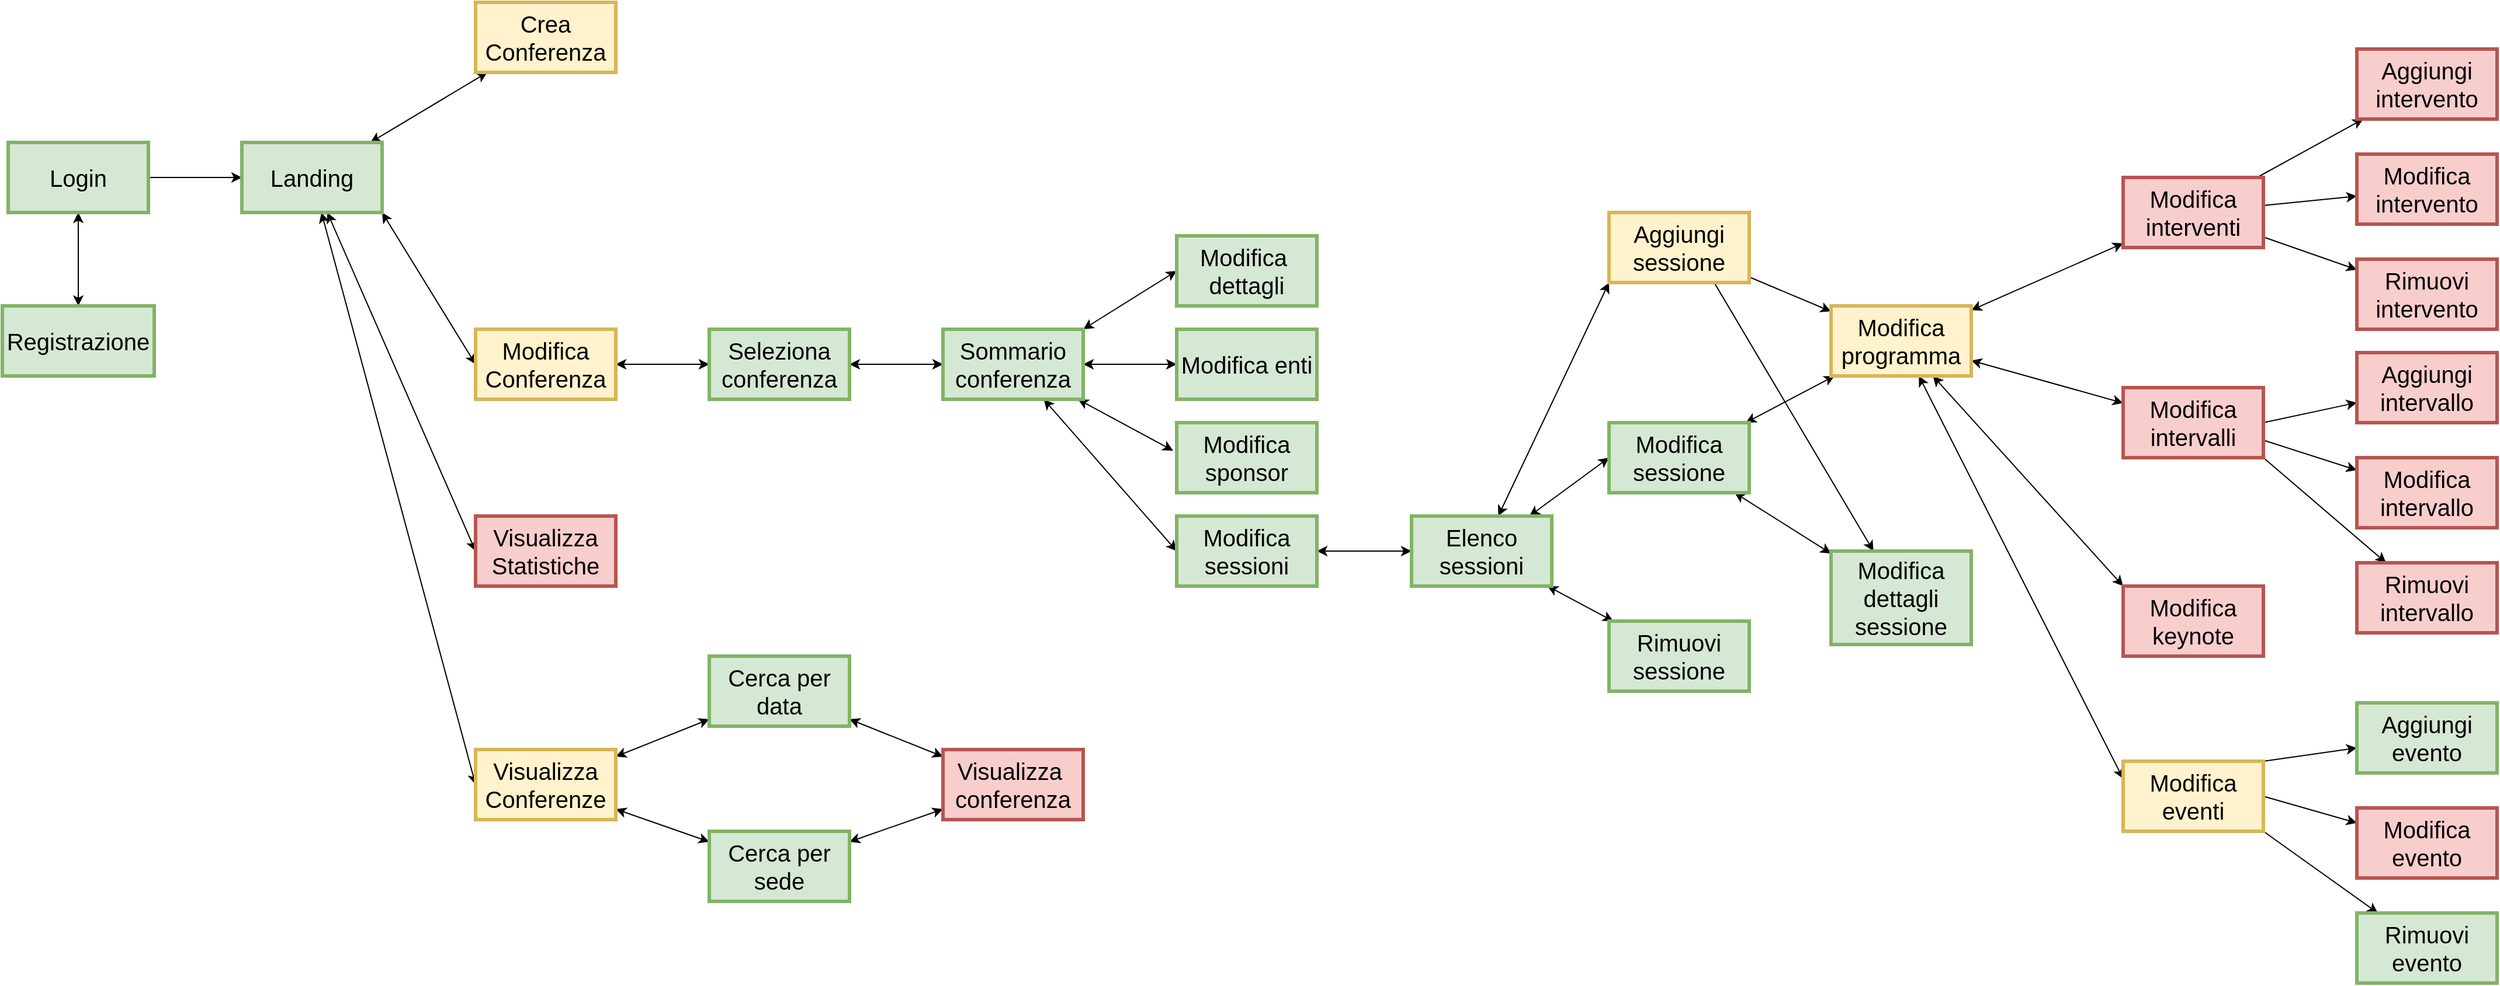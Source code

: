 <mxfile version="21.2.8" type="device">
  <diagram name="Pagina-1" id="bv_-4YT6AiuipfxJrqjj">
    <mxGraphModel dx="1420" dy="2004" grid="1" gridSize="10" guides="1" tooltips="1" connect="1" arrows="1" fold="1" page="1" pageScale="1" pageWidth="827" pageHeight="1169" math="0" shadow="0">
      <root>
        <mxCell id="0" />
        <mxCell id="1" parent="0" />
        <mxCell id="R4j7QUQ5AYwh-H3mtTip-3" value="" style="edgeStyle=orthogonalEdgeStyle;rounded=0;orthogonalLoop=1;jettySize=auto;html=1;fontFamily=Helvetica;fontSize=12;fontColor=default;startArrow=classic;startFill=1;" parent="1" source="R4j7QUQ5AYwh-H3mtTip-1" target="R4j7QUQ5AYwh-H3mtTip-2" edge="1">
          <mxGeometry relative="1" as="geometry" />
        </mxCell>
        <mxCell id="R4j7QUQ5AYwh-H3mtTip-5" value="" style="edgeStyle=orthogonalEdgeStyle;rounded=0;orthogonalLoop=1;jettySize=auto;html=1;fontFamily=Helvetica;fontSize=12;fontColor=default;" parent="1" source="R4j7QUQ5AYwh-H3mtTip-1" target="R4j7QUQ5AYwh-H3mtTip-4" edge="1">
          <mxGeometry relative="1" as="geometry" />
        </mxCell>
        <mxCell id="R4j7QUQ5AYwh-H3mtTip-1" value="&lt;font style=&quot;font-size: 20px;&quot;&gt;Login&lt;/font&gt;" style="rounded=0;whiteSpace=wrap;html=1;fillColor=#d5e8d4;strokeColor=#82b366;strokeWidth=3;" parent="1" vertex="1">
          <mxGeometry x="40" y="40" width="120" height="60" as="geometry" />
        </mxCell>
        <mxCell id="R4j7QUQ5AYwh-H3mtTip-2" value="&lt;font style=&quot;font-size: 20px;&quot;&gt;Registrazione&lt;/font&gt;" style="rounded=0;whiteSpace=wrap;html=1;fillColor=#d5e8d4;strokeColor=#82b366;strokeWidth=3;" parent="1" vertex="1">
          <mxGeometry x="35" y="180" width="130" height="60" as="geometry" />
        </mxCell>
        <mxCell id="R4j7QUQ5AYwh-H3mtTip-7" value="" style="rounded=0;orthogonalLoop=1;jettySize=auto;html=1;fontFamily=Helvetica;fontSize=12;fontColor=default;startArrow=classic;startFill=1;" parent="1" source="R4j7QUQ5AYwh-H3mtTip-4" target="R4j7QUQ5AYwh-H3mtTip-6" edge="1">
          <mxGeometry relative="1" as="geometry" />
        </mxCell>
        <mxCell id="R4j7QUQ5AYwh-H3mtTip-10" style="rounded=0;orthogonalLoop=1;jettySize=auto;html=1;exitX=1;exitY=1;exitDx=0;exitDy=0;entryX=0;entryY=0.5;entryDx=0;entryDy=0;fontFamily=Helvetica;fontSize=12;fontColor=default;startArrow=classic;startFill=1;" parent="1" source="R4j7QUQ5AYwh-H3mtTip-4" target="R4j7QUQ5AYwh-H3mtTip-9" edge="1">
          <mxGeometry relative="1" as="geometry" />
        </mxCell>
        <mxCell id="R4j7QUQ5AYwh-H3mtTip-13" value="" style="edgeStyle=none;shape=connector;rounded=0;orthogonalLoop=1;jettySize=auto;html=1;labelBackgroundColor=default;strokeColor=default;fontFamily=Helvetica;fontSize=12;fontColor=default;startArrow=classic;startFill=1;endArrow=classic;entryX=0;entryY=0.5;entryDx=0;entryDy=0;" parent="1" source="R4j7QUQ5AYwh-H3mtTip-4" target="R4j7QUQ5AYwh-H3mtTip-12" edge="1">
          <mxGeometry relative="1" as="geometry" />
        </mxCell>
        <mxCell id="R4j7QUQ5AYwh-H3mtTip-15" value="" style="edgeStyle=none;shape=connector;rounded=0;orthogonalLoop=1;jettySize=auto;html=1;labelBackgroundColor=default;strokeColor=default;fontFamily=Helvetica;fontSize=12;fontColor=default;startArrow=classic;startFill=1;endArrow=classic;entryX=0;entryY=0.5;entryDx=0;entryDy=0;" parent="1" source="R4j7QUQ5AYwh-H3mtTip-4" target="R4j7QUQ5AYwh-H3mtTip-14" edge="1">
          <mxGeometry relative="1" as="geometry" />
        </mxCell>
        <mxCell id="R4j7QUQ5AYwh-H3mtTip-4" value="&lt;font style=&quot;font-size: 20px;&quot;&gt;Landing&lt;/font&gt;" style="rounded=0;whiteSpace=wrap;html=1;fillColor=#d5e8d4;strokeColor=#82b366;strokeWidth=3;" parent="1" vertex="1">
          <mxGeometry x="240" y="40" width="120" height="60" as="geometry" />
        </mxCell>
        <mxCell id="R4j7QUQ5AYwh-H3mtTip-6" value="&lt;font style=&quot;font-size: 20px;&quot;&gt;Crea &lt;br&gt;Conferenza&lt;/font&gt;" style="rounded=0;whiteSpace=wrap;html=1;fillColor=#fff2cc;strokeColor=#d6b656;strokeWidth=3;" parent="1" vertex="1">
          <mxGeometry x="440" y="-80" width="120" height="60" as="geometry" />
        </mxCell>
        <mxCell id="R4j7QUQ5AYwh-H3mtTip-17" value="" style="edgeStyle=none;shape=connector;rounded=0;orthogonalLoop=1;jettySize=auto;html=1;labelBackgroundColor=default;strokeColor=default;fontFamily=Helvetica;fontSize=12;fontColor=default;startArrow=classic;startFill=1;endArrow=classic;" parent="1" source="R4j7QUQ5AYwh-H3mtTip-9" target="R4j7QUQ5AYwh-H3mtTip-16" edge="1">
          <mxGeometry relative="1" as="geometry" />
        </mxCell>
        <mxCell id="R4j7QUQ5AYwh-H3mtTip-9" value="&lt;font style=&quot;font-size: 20px;&quot;&gt;Modifica&lt;br&gt;&lt;font style=&quot;font-size: 20px;&quot;&gt;Conferenza&lt;/font&gt;&lt;/font&gt;" style="rounded=0;whiteSpace=wrap;html=1;strokeColor=#d6b656;fontFamily=Helvetica;fontSize=12;fillColor=#fff2cc;strokeWidth=3;" parent="1" vertex="1">
          <mxGeometry x="440" y="200" width="120" height="60" as="geometry" />
        </mxCell>
        <mxCell id="R4j7QUQ5AYwh-H3mtTip-12" value="&lt;font style=&quot;font-size: 20px;&quot;&gt;Visualizza&lt;br&gt;Statistiche&lt;br&gt;&lt;/font&gt;" style="rounded=0;whiteSpace=wrap;html=1;fillColor=#f8cecc;strokeColor=#b85450;strokeWidth=3;" parent="1" vertex="1">
          <mxGeometry x="440" y="360" width="120" height="60" as="geometry" />
        </mxCell>
        <mxCell id="R4j7QUQ5AYwh-H3mtTip-74" value="" style="edgeStyle=none;shape=connector;rounded=0;orthogonalLoop=1;jettySize=auto;html=1;labelBackgroundColor=default;strokeColor=default;fontFamily=Helvetica;fontSize=12;fontColor=default;startArrow=classic;startFill=1;endArrow=classic;" parent="1" source="R4j7QUQ5AYwh-H3mtTip-14" target="R4j7QUQ5AYwh-H3mtTip-73" edge="1">
          <mxGeometry relative="1" as="geometry" />
        </mxCell>
        <mxCell id="R4j7QUQ5AYwh-H3mtTip-76" value="" style="edgeStyle=none;shape=connector;rounded=0;orthogonalLoop=1;jettySize=auto;html=1;labelBackgroundColor=default;strokeColor=default;fontFamily=Helvetica;fontSize=12;fontColor=default;startArrow=classic;startFill=1;endArrow=classic;" parent="1" source="R4j7QUQ5AYwh-H3mtTip-14" target="R4j7QUQ5AYwh-H3mtTip-75" edge="1">
          <mxGeometry relative="1" as="geometry" />
        </mxCell>
        <mxCell id="R4j7QUQ5AYwh-H3mtTip-14" value="&lt;font style=&quot;font-size: 20px;&quot;&gt;Visualizza&lt;br&gt;Conferenze&lt;br&gt;&lt;/font&gt;" style="rounded=0;whiteSpace=wrap;html=1;fillColor=#fff2cc;strokeColor=#d6b656;strokeWidth=3;" parent="1" vertex="1">
          <mxGeometry x="440" y="560" width="120" height="60" as="geometry" />
        </mxCell>
        <mxCell id="R4j7QUQ5AYwh-H3mtTip-19" value="" style="edgeStyle=none;shape=connector;rounded=0;orthogonalLoop=1;jettySize=auto;html=1;labelBackgroundColor=default;strokeColor=default;fontFamily=Helvetica;fontSize=12;fontColor=default;startArrow=classic;startFill=1;endArrow=classic;" parent="1" source="R4j7QUQ5AYwh-H3mtTip-16" target="R4j7QUQ5AYwh-H3mtTip-18" edge="1">
          <mxGeometry relative="1" as="geometry" />
        </mxCell>
        <mxCell id="R4j7QUQ5AYwh-H3mtTip-16" value="&lt;span style=&quot;font-size: 20px;&quot;&gt;Seleziona conferenza&lt;/span&gt;" style="rounded=0;whiteSpace=wrap;html=1;strokeColor=#82b366;fontFamily=Helvetica;fontSize=12;fillColor=#d5e8d4;strokeWidth=3;" parent="1" vertex="1">
          <mxGeometry x="640" y="200" width="120" height="60" as="geometry" />
        </mxCell>
        <mxCell id="R4j7QUQ5AYwh-H3mtTip-24" value="" style="edgeStyle=none;shape=connector;rounded=0;orthogonalLoop=1;jettySize=auto;html=1;labelBackgroundColor=default;strokeColor=default;fontFamily=Helvetica;fontSize=12;fontColor=default;startArrow=classic;startFill=1;endArrow=classic;" parent="1" source="R4j7QUQ5AYwh-H3mtTip-18" target="R4j7QUQ5AYwh-H3mtTip-23" edge="1">
          <mxGeometry relative="1" as="geometry" />
        </mxCell>
        <mxCell id="R4j7QUQ5AYwh-H3mtTip-25" style="edgeStyle=none;shape=connector;rounded=0;orthogonalLoop=1;jettySize=auto;html=1;exitX=1;exitY=0;exitDx=0;exitDy=0;entryX=0;entryY=0.5;entryDx=0;entryDy=0;labelBackgroundColor=default;strokeColor=default;fontFamily=Helvetica;fontSize=12;fontColor=default;startArrow=classic;startFill=1;endArrow=classic;" parent="1" source="R4j7QUQ5AYwh-H3mtTip-18" target="R4j7QUQ5AYwh-H3mtTip-20" edge="1">
          <mxGeometry relative="1" as="geometry" />
        </mxCell>
        <mxCell id="R4j7QUQ5AYwh-H3mtTip-27" value="" style="edgeStyle=none;shape=connector;rounded=0;orthogonalLoop=1;jettySize=auto;html=1;labelBackgroundColor=default;strokeColor=default;fontFamily=Helvetica;fontSize=12;fontColor=default;startArrow=classic;startFill=1;endArrow=classic;entryX=-0.025;entryY=0.4;entryDx=0;entryDy=0;entryPerimeter=0;" parent="1" source="R4j7QUQ5AYwh-H3mtTip-18" target="R4j7QUQ5AYwh-H3mtTip-26" edge="1">
          <mxGeometry relative="1" as="geometry" />
        </mxCell>
        <mxCell id="R4j7QUQ5AYwh-H3mtTip-30" value="" style="edgeStyle=none;shape=connector;rounded=0;orthogonalLoop=1;jettySize=auto;html=1;labelBackgroundColor=default;strokeColor=default;fontFamily=Helvetica;fontSize=12;fontColor=default;startArrow=classic;startFill=1;endArrow=classic;entryX=0;entryY=0.5;entryDx=0;entryDy=0;" parent="1" source="R4j7QUQ5AYwh-H3mtTip-18" target="R4j7QUQ5AYwh-H3mtTip-29" edge="1">
          <mxGeometry relative="1" as="geometry" />
        </mxCell>
        <mxCell id="R4j7QUQ5AYwh-H3mtTip-18" value="&lt;span style=&quot;font-size: 20px;&quot;&gt;Sommario&lt;br&gt;conferenza&lt;br&gt;&lt;/span&gt;" style="rounded=0;whiteSpace=wrap;html=1;strokeColor=#82b366;fontFamily=Helvetica;fontSize=12;fillColor=#d5e8d4;strokeWidth=3;" parent="1" vertex="1">
          <mxGeometry x="840" y="200" width="120" height="60" as="geometry" />
        </mxCell>
        <mxCell id="R4j7QUQ5AYwh-H3mtTip-20" value="&lt;span style=&quot;font-size: 20px;&quot;&gt;Modifica&amp;nbsp;&lt;br&gt;dettagli&lt;br&gt;&lt;/span&gt;" style="rounded=0;whiteSpace=wrap;html=1;strokeColor=#82b366;fontFamily=Helvetica;fontSize=12;fillColor=#d5e8d4;strokeWidth=3;" parent="1" vertex="1">
          <mxGeometry x="1040" y="120" width="120" height="60" as="geometry" />
        </mxCell>
        <mxCell id="R4j7QUQ5AYwh-H3mtTip-23" value="&lt;span style=&quot;font-size: 20px;&quot;&gt;Modifica enti&lt;br&gt;&lt;/span&gt;" style="rounded=0;whiteSpace=wrap;html=1;strokeColor=#82b366;fontFamily=Helvetica;fontSize=12;fillColor=#d5e8d4;strokeWidth=3;" parent="1" vertex="1">
          <mxGeometry x="1040" y="200" width="120" height="60" as="geometry" />
        </mxCell>
        <mxCell id="R4j7QUQ5AYwh-H3mtTip-26" value="&lt;span style=&quot;font-size: 20px;&quot;&gt;Modifica sponsor&lt;br&gt;&lt;/span&gt;" style="rounded=0;whiteSpace=wrap;html=1;strokeColor=#82b366;fontFamily=Helvetica;fontSize=12;fillColor=#d5e8d4;strokeWidth=3;" parent="1" vertex="1">
          <mxGeometry x="1040" y="280" width="120" height="60" as="geometry" />
        </mxCell>
        <mxCell id="R4j7QUQ5AYwh-H3mtTip-32" value="" style="edgeStyle=none;shape=connector;rounded=0;orthogonalLoop=1;jettySize=auto;html=1;labelBackgroundColor=default;strokeColor=default;fontFamily=Helvetica;fontSize=12;fontColor=default;startArrow=classic;startFill=1;endArrow=classic;" parent="1" source="R4j7QUQ5AYwh-H3mtTip-29" target="R4j7QUQ5AYwh-H3mtTip-31" edge="1">
          <mxGeometry relative="1" as="geometry" />
        </mxCell>
        <mxCell id="R4j7QUQ5AYwh-H3mtTip-29" value="&lt;span style=&quot;font-size: 20px;&quot;&gt;Modifica&lt;br&gt;sessioni&lt;br&gt;&lt;/span&gt;" style="rounded=0;whiteSpace=wrap;html=1;strokeColor=#82b366;fontFamily=Helvetica;fontSize=12;fillColor=#d5e8d4;strokeWidth=3;" parent="1" vertex="1">
          <mxGeometry x="1040" y="360" width="120" height="60" as="geometry" />
        </mxCell>
        <mxCell id="R4j7QUQ5AYwh-H3mtTip-34" value="" style="edgeStyle=none;shape=connector;rounded=0;orthogonalLoop=1;jettySize=auto;html=1;labelBackgroundColor=default;strokeColor=default;fontFamily=Helvetica;fontSize=12;fontColor=default;startArrow=classic;startFill=1;endArrow=classic;entryX=0;entryY=0.5;entryDx=0;entryDy=0;" parent="1" source="R4j7QUQ5AYwh-H3mtTip-31" target="R4j7QUQ5AYwh-H3mtTip-33" edge="1">
          <mxGeometry relative="1" as="geometry" />
        </mxCell>
        <mxCell id="R4j7QUQ5AYwh-H3mtTip-36" value="" style="edgeStyle=none;shape=connector;rounded=0;orthogonalLoop=1;jettySize=auto;html=1;labelBackgroundColor=default;strokeColor=default;fontFamily=Helvetica;fontSize=12;fontColor=default;startArrow=classic;startFill=1;endArrow=classic;entryX=0;entryY=1;entryDx=0;entryDy=0;" parent="1" source="R4j7QUQ5AYwh-H3mtTip-31" target="R4j7QUQ5AYwh-H3mtTip-35" edge="1">
          <mxGeometry relative="1" as="geometry" />
        </mxCell>
        <mxCell id="R4j7QUQ5AYwh-H3mtTip-38" value="" style="edgeStyle=none;shape=connector;rounded=0;orthogonalLoop=1;jettySize=auto;html=1;labelBackgroundColor=default;strokeColor=default;fontFamily=Helvetica;fontSize=12;fontColor=default;startArrow=classic;startFill=1;endArrow=classic;" parent="1" source="R4j7QUQ5AYwh-H3mtTip-31" target="R4j7QUQ5AYwh-H3mtTip-37" edge="1">
          <mxGeometry relative="1" as="geometry" />
        </mxCell>
        <mxCell id="R4j7QUQ5AYwh-H3mtTip-31" value="&lt;span style=&quot;font-size: 20px;&quot;&gt;Elenco sessioni&lt;br&gt;&lt;/span&gt;" style="rounded=0;whiteSpace=wrap;html=1;strokeColor=#82b366;fontFamily=Helvetica;fontSize=12;fillColor=#d5e8d4;strokeWidth=3;" parent="1" vertex="1">
          <mxGeometry x="1241" y="360" width="120" height="60" as="geometry" />
        </mxCell>
        <mxCell id="R4j7QUQ5AYwh-H3mtTip-40" value="" style="edgeStyle=none;shape=connector;rounded=0;orthogonalLoop=1;jettySize=auto;html=1;labelBackgroundColor=default;strokeColor=default;fontFamily=Helvetica;fontSize=12;fontColor=default;startArrow=classic;startFill=1;endArrow=classic;" parent="1" source="R4j7QUQ5AYwh-H3mtTip-33" target="R4j7QUQ5AYwh-H3mtTip-39" edge="1">
          <mxGeometry relative="1" as="geometry" />
        </mxCell>
        <mxCell id="R4j7QUQ5AYwh-H3mtTip-47" value="" style="edgeStyle=none;shape=connector;rounded=0;orthogonalLoop=1;jettySize=auto;html=1;labelBackgroundColor=default;strokeColor=default;fontFamily=Helvetica;fontSize=12;fontColor=default;startArrow=classic;startFill=1;endArrow=classic;" parent="1" source="R4j7QUQ5AYwh-H3mtTip-33" target="R4j7QUQ5AYwh-H3mtTip-46" edge="1">
          <mxGeometry relative="1" as="geometry" />
        </mxCell>
        <mxCell id="R4j7QUQ5AYwh-H3mtTip-33" value="&lt;span style=&quot;font-size: 20px;&quot;&gt;Modifica&lt;br&gt;sessione&lt;br&gt;&lt;/span&gt;" style="rounded=0;whiteSpace=wrap;html=1;strokeColor=#82b366;fontFamily=Helvetica;fontSize=12;fillColor=#d5e8d4;strokeWidth=3;" parent="1" vertex="1">
          <mxGeometry x="1410" y="280" width="120" height="60" as="geometry" />
        </mxCell>
        <mxCell id="R4j7QUQ5AYwh-H3mtTip-59" value="" style="edgeStyle=none;shape=connector;rounded=0;orthogonalLoop=1;jettySize=auto;html=1;labelBackgroundColor=default;strokeColor=default;fontFamily=Helvetica;fontSize=12;fontColor=default;startArrow=none;startFill=0;endArrow=classic;" parent="1" source="R4j7QUQ5AYwh-H3mtTip-35" target="R4j7QUQ5AYwh-H3mtTip-46" edge="1">
          <mxGeometry relative="1" as="geometry">
            <mxPoint x="1600" y="157.368" as="targetPoint" />
          </mxGeometry>
        </mxCell>
        <mxCell id="IOLw2cVA1IFcG-3SFWw2-1" style="rounded=0;orthogonalLoop=1;jettySize=auto;html=1;exitX=0.75;exitY=1;exitDx=0;exitDy=0;" edge="1" parent="1" source="R4j7QUQ5AYwh-H3mtTip-35" target="R4j7QUQ5AYwh-H3mtTip-39">
          <mxGeometry relative="1" as="geometry" />
        </mxCell>
        <mxCell id="R4j7QUQ5AYwh-H3mtTip-35" value="&lt;span style=&quot;font-size: 20px;&quot;&gt;Aggiungi&lt;br&gt;sessione&lt;br&gt;&lt;/span&gt;" style="rounded=0;whiteSpace=wrap;html=1;strokeColor=#d6b656;fontFamily=Helvetica;fontSize=12;fillColor=#fff2cc;strokeWidth=3;" parent="1" vertex="1">
          <mxGeometry x="1410" y="100" width="120" height="60" as="geometry" />
        </mxCell>
        <mxCell id="R4j7QUQ5AYwh-H3mtTip-37" value="&lt;span style=&quot;font-size: 20px;&quot;&gt;Rimuovi&lt;br&gt;sessione&lt;br&gt;&lt;/span&gt;" style="rounded=0;whiteSpace=wrap;html=1;strokeColor=#82b366;fontFamily=Helvetica;fontSize=12;fillColor=#d5e8d4;strokeWidth=3;" parent="1" vertex="1">
          <mxGeometry x="1410" y="450" width="120" height="60" as="geometry" />
        </mxCell>
        <mxCell id="R4j7QUQ5AYwh-H3mtTip-39" value="&lt;span style=&quot;font-size: 20px;&quot;&gt;Modifica dettagli&lt;br&gt;sessione&lt;br&gt;&lt;/span&gt;" style="rounded=0;whiteSpace=wrap;html=1;strokeColor=#82b366;fontFamily=Helvetica;fontSize=12;fillColor=#d5e8d4;strokeWidth=3;" parent="1" vertex="1">
          <mxGeometry x="1600" y="390" width="120" height="80" as="geometry" />
        </mxCell>
        <mxCell id="R4j7QUQ5AYwh-H3mtTip-49" value="" style="edgeStyle=none;shape=connector;rounded=0;orthogonalLoop=1;jettySize=auto;html=1;labelBackgroundColor=default;strokeColor=default;fontFamily=Helvetica;fontSize=12;fontColor=default;startArrow=classic;startFill=1;endArrow=classic;" parent="1" source="R4j7QUQ5AYwh-H3mtTip-46" target="R4j7QUQ5AYwh-H3mtTip-48" edge="1">
          <mxGeometry relative="1" as="geometry" />
        </mxCell>
        <mxCell id="R4j7QUQ5AYwh-H3mtTip-51" value="" style="edgeStyle=none;shape=connector;rounded=0;orthogonalLoop=1;jettySize=auto;html=1;labelBackgroundColor=default;strokeColor=default;fontFamily=Helvetica;fontSize=12;fontColor=default;startArrow=classic;startFill=1;endArrow=classic;" parent="1" source="R4j7QUQ5AYwh-H3mtTip-46" target="R4j7QUQ5AYwh-H3mtTip-50" edge="1">
          <mxGeometry relative="1" as="geometry" />
        </mxCell>
        <mxCell id="R4j7QUQ5AYwh-H3mtTip-53" value="" style="edgeStyle=none;shape=connector;rounded=0;orthogonalLoop=1;jettySize=auto;html=1;labelBackgroundColor=default;strokeColor=default;fontFamily=Helvetica;fontSize=12;fontColor=default;startArrow=classic;startFill=1;endArrow=classic;entryX=0;entryY=0.25;entryDx=0;entryDy=0;" parent="1" source="R4j7QUQ5AYwh-H3mtTip-46" target="R4j7QUQ5AYwh-H3mtTip-52" edge="1">
          <mxGeometry relative="1" as="geometry" />
        </mxCell>
        <mxCell id="R4j7QUQ5AYwh-H3mtTip-55" value="" style="edgeStyle=none;shape=connector;rounded=0;orthogonalLoop=1;jettySize=auto;html=1;labelBackgroundColor=default;strokeColor=default;fontFamily=Helvetica;fontSize=12;fontColor=default;startArrow=classic;startFill=1;endArrow=classic;entryX=0;entryY=0;entryDx=0;entryDy=0;" parent="1" source="R4j7QUQ5AYwh-H3mtTip-46" target="R4j7QUQ5AYwh-H3mtTip-54" edge="1">
          <mxGeometry relative="1" as="geometry" />
        </mxCell>
        <mxCell id="R4j7QUQ5AYwh-H3mtTip-46" value="&lt;span style=&quot;font-size: 20px;&quot;&gt;Modifica&lt;br&gt;programma&lt;br&gt;&lt;/span&gt;" style="rounded=0;whiteSpace=wrap;html=1;strokeColor=#d6b656;fontFamily=Helvetica;fontSize=12;fillColor=#fff2cc;strokeWidth=3;" parent="1" vertex="1">
          <mxGeometry x="1600" y="180" width="120" height="60" as="geometry" />
        </mxCell>
        <mxCell id="IOLw2cVA1IFcG-3SFWw2-3" value="" style="rounded=0;orthogonalLoop=1;jettySize=auto;html=1;" edge="1" parent="1" source="R4j7QUQ5AYwh-H3mtTip-48" target="IOLw2cVA1IFcG-3SFWw2-2">
          <mxGeometry relative="1" as="geometry" />
        </mxCell>
        <mxCell id="IOLw2cVA1IFcG-3SFWw2-6" value="" style="rounded=0;orthogonalLoop=1;jettySize=auto;html=1;" edge="1" parent="1" source="R4j7QUQ5AYwh-H3mtTip-48" target="IOLw2cVA1IFcG-3SFWw2-4">
          <mxGeometry relative="1" as="geometry" />
        </mxCell>
        <mxCell id="IOLw2cVA1IFcG-3SFWw2-9" value="" style="rounded=0;orthogonalLoop=1;jettySize=auto;html=1;" edge="1" parent="1" source="R4j7QUQ5AYwh-H3mtTip-48" target="IOLw2cVA1IFcG-3SFWw2-8">
          <mxGeometry relative="1" as="geometry" />
        </mxCell>
        <mxCell id="R4j7QUQ5AYwh-H3mtTip-48" value="&lt;span style=&quot;font-size: 20px;&quot;&gt;Modifica&lt;br&gt;interventi&lt;br&gt;&lt;/span&gt;" style="rounded=0;whiteSpace=wrap;html=1;strokeColor=#b85450;fontFamily=Helvetica;fontSize=12;fillColor=#f8cecc;strokeWidth=3;" parent="1" vertex="1">
          <mxGeometry x="1850" y="70" width="120" height="60" as="geometry" />
        </mxCell>
        <mxCell id="IOLw2cVA1IFcG-3SFWw2-15" style="rounded=0;orthogonalLoop=1;jettySize=auto;html=1;exitX=1;exitY=0.5;exitDx=0;exitDy=0;" edge="1" parent="1" source="R4j7QUQ5AYwh-H3mtTip-50" target="IOLw2cVA1IFcG-3SFWw2-11">
          <mxGeometry relative="1" as="geometry" />
        </mxCell>
        <mxCell id="IOLw2cVA1IFcG-3SFWw2-16" style="rounded=0;orthogonalLoop=1;jettySize=auto;html=1;exitX=1;exitY=0.75;exitDx=0;exitDy=0;" edge="1" parent="1" source="R4j7QUQ5AYwh-H3mtTip-50" target="IOLw2cVA1IFcG-3SFWw2-12">
          <mxGeometry relative="1" as="geometry" />
        </mxCell>
        <mxCell id="IOLw2cVA1IFcG-3SFWw2-17" style="rounded=0;orthogonalLoop=1;jettySize=auto;html=1;exitX=1;exitY=1;exitDx=0;exitDy=0;" edge="1" parent="1" source="R4j7QUQ5AYwh-H3mtTip-50" target="IOLw2cVA1IFcG-3SFWw2-13">
          <mxGeometry relative="1" as="geometry" />
        </mxCell>
        <mxCell id="R4j7QUQ5AYwh-H3mtTip-50" value="&lt;span style=&quot;font-size: 20px;&quot;&gt;Modifica&lt;br&gt;intervalli&lt;br&gt;&lt;/span&gt;" style="rounded=0;whiteSpace=wrap;html=1;strokeColor=#b85450;fontFamily=Helvetica;fontSize=12;fillColor=#f8cecc;strokeWidth=3;" parent="1" vertex="1">
          <mxGeometry x="1850" y="250" width="120" height="60" as="geometry" />
        </mxCell>
        <mxCell id="IOLw2cVA1IFcG-3SFWw2-23" style="rounded=0;orthogonalLoop=1;jettySize=auto;html=1;exitX=1;exitY=0;exitDx=0;exitDy=0;" edge="1" parent="1" source="R4j7QUQ5AYwh-H3mtTip-52" target="IOLw2cVA1IFcG-3SFWw2-19">
          <mxGeometry relative="1" as="geometry" />
        </mxCell>
        <mxCell id="IOLw2cVA1IFcG-3SFWw2-24" style="rounded=0;orthogonalLoop=1;jettySize=auto;html=1;exitX=1;exitY=0.5;exitDx=0;exitDy=0;" edge="1" parent="1" source="R4j7QUQ5AYwh-H3mtTip-52" target="IOLw2cVA1IFcG-3SFWw2-20">
          <mxGeometry relative="1" as="geometry" />
        </mxCell>
        <mxCell id="IOLw2cVA1IFcG-3SFWw2-25" style="rounded=0;orthogonalLoop=1;jettySize=auto;html=1;exitX=1;exitY=1;exitDx=0;exitDy=0;" edge="1" parent="1" source="R4j7QUQ5AYwh-H3mtTip-52" target="IOLw2cVA1IFcG-3SFWw2-21">
          <mxGeometry relative="1" as="geometry" />
        </mxCell>
        <mxCell id="R4j7QUQ5AYwh-H3mtTip-52" value="&lt;span style=&quot;font-size: 20px;&quot;&gt;Modifica eventi&lt;br&gt;&lt;/span&gt;" style="rounded=0;whiteSpace=wrap;html=1;strokeColor=#d6b656;fontFamily=Helvetica;fontSize=12;fillColor=#fff2cc;strokeWidth=3;" parent="1" vertex="1">
          <mxGeometry x="1850" y="570" width="120" height="60" as="geometry" />
        </mxCell>
        <mxCell id="R4j7QUQ5AYwh-H3mtTip-54" value="&lt;span style=&quot;font-size: 20px;&quot;&gt;Modifica&lt;br&gt;keynote&lt;br&gt;&lt;/span&gt;" style="rounded=0;whiteSpace=wrap;html=1;strokeColor=#b85450;fontFamily=Helvetica;fontSize=12;fillColor=#f8cecc;strokeWidth=3;" parent="1" vertex="1">
          <mxGeometry x="1850" y="420" width="120" height="60" as="geometry" />
        </mxCell>
        <mxCell id="R4j7QUQ5AYwh-H3mtTip-78" value="" style="edgeStyle=none;shape=connector;rounded=0;orthogonalLoop=1;jettySize=auto;html=1;labelBackgroundColor=default;strokeColor=default;fontFamily=Helvetica;fontSize=12;fontColor=default;startArrow=classic;startFill=1;endArrow=classic;" parent="1" source="R4j7QUQ5AYwh-H3mtTip-73" target="R4j7QUQ5AYwh-H3mtTip-77" edge="1">
          <mxGeometry relative="1" as="geometry" />
        </mxCell>
        <mxCell id="R4j7QUQ5AYwh-H3mtTip-73" value="&lt;font style=&quot;font-size: 20px;&quot;&gt;Cerca per data&lt;br&gt;&lt;/font&gt;" style="rounded=0;whiteSpace=wrap;html=1;fillColor=#d5e8d4;strokeColor=#82b366;strokeWidth=3;" parent="1" vertex="1">
          <mxGeometry x="640" y="480" width="120" height="60" as="geometry" />
        </mxCell>
        <mxCell id="R4j7QUQ5AYwh-H3mtTip-79" style="edgeStyle=none;shape=connector;rounded=0;orthogonalLoop=1;jettySize=auto;html=1;labelBackgroundColor=default;strokeColor=default;fontFamily=Helvetica;fontSize=12;fontColor=default;startArrow=classic;startFill=1;endArrow=classic;" parent="1" source="R4j7QUQ5AYwh-H3mtTip-75" target="R4j7QUQ5AYwh-H3mtTip-77" edge="1">
          <mxGeometry relative="1" as="geometry" />
        </mxCell>
        <mxCell id="R4j7QUQ5AYwh-H3mtTip-75" value="&lt;font style=&quot;font-size: 20px;&quot;&gt;Cerca per sede&lt;br&gt;&lt;/font&gt;" style="rounded=0;whiteSpace=wrap;html=1;fillColor=#d5e8d4;strokeColor=#82b366;strokeWidth=3;" parent="1" vertex="1">
          <mxGeometry x="640" y="630" width="120" height="60" as="geometry" />
        </mxCell>
        <mxCell id="R4j7QUQ5AYwh-H3mtTip-77" value="&lt;font style=&quot;font-size: 20px;&quot;&gt;Visualizza&amp;nbsp;&lt;br&gt;conferenza&lt;br&gt;&lt;/font&gt;" style="rounded=0;whiteSpace=wrap;html=1;fillColor=#f8cecc;strokeColor=#b85450;strokeWidth=3;" parent="1" vertex="1">
          <mxGeometry x="840" y="560" width="120" height="60" as="geometry" />
        </mxCell>
        <mxCell id="IOLw2cVA1IFcG-3SFWw2-2" value="&lt;span style=&quot;font-size: 20px;&quot;&gt;Aggiungi intervento&lt;br&gt;&lt;/span&gt;" style="rounded=0;whiteSpace=wrap;html=1;strokeColor=#b85450;fontFamily=Helvetica;fontSize=12;fillColor=#f8cecc;strokeWidth=3;" vertex="1" parent="1">
          <mxGeometry x="2050" y="-40" width="120" height="60" as="geometry" />
        </mxCell>
        <mxCell id="IOLw2cVA1IFcG-3SFWw2-4" value="&lt;span style=&quot;font-size: 20px;&quot;&gt;Modifica&lt;br&gt;intervento&lt;br&gt;&lt;/span&gt;" style="rounded=0;whiteSpace=wrap;html=1;strokeColor=#b85450;fontFamily=Helvetica;fontSize=12;fillColor=#f8cecc;strokeWidth=3;" vertex="1" parent="1">
          <mxGeometry x="2050" y="50" width="120" height="60" as="geometry" />
        </mxCell>
        <mxCell id="IOLw2cVA1IFcG-3SFWw2-8" value="&lt;span style=&quot;font-size: 20px;&quot;&gt;Rimuovi&lt;br&gt;intervento&lt;br&gt;&lt;/span&gt;" style="rounded=0;whiteSpace=wrap;html=1;strokeColor=#b85450;fontFamily=Helvetica;fontSize=12;fillColor=#f8cecc;strokeWidth=3;" vertex="1" parent="1">
          <mxGeometry x="2050" y="140" width="120" height="60" as="geometry" />
        </mxCell>
        <mxCell id="IOLw2cVA1IFcG-3SFWw2-10" style="edgeStyle=orthogonalEdgeStyle;rounded=0;orthogonalLoop=1;jettySize=auto;html=1;exitX=0.5;exitY=1;exitDx=0;exitDy=0;" edge="1" parent="1" source="IOLw2cVA1IFcG-3SFWw2-4" target="IOLw2cVA1IFcG-3SFWw2-4">
          <mxGeometry relative="1" as="geometry" />
        </mxCell>
        <mxCell id="IOLw2cVA1IFcG-3SFWw2-11" value="&lt;span style=&quot;font-size: 20px;&quot;&gt;Aggiungi intervallo&lt;br&gt;&lt;/span&gt;" style="rounded=0;whiteSpace=wrap;html=1;strokeColor=#b85450;fontFamily=Helvetica;fontSize=12;fillColor=#f8cecc;strokeWidth=3;" vertex="1" parent="1">
          <mxGeometry x="2050" y="220" width="120" height="60" as="geometry" />
        </mxCell>
        <mxCell id="IOLw2cVA1IFcG-3SFWw2-12" value="&lt;span style=&quot;font-size: 20px;&quot;&gt;Modifica&lt;br&gt;intervallo&lt;br&gt;&lt;/span&gt;" style="rounded=0;whiteSpace=wrap;html=1;strokeColor=#b85450;fontFamily=Helvetica;fontSize=12;fillColor=#f8cecc;strokeWidth=3;" vertex="1" parent="1">
          <mxGeometry x="2050" y="310" width="120" height="60" as="geometry" />
        </mxCell>
        <mxCell id="IOLw2cVA1IFcG-3SFWw2-13" value="&lt;span style=&quot;font-size: 20px;&quot;&gt;Rimuovi&lt;br&gt;intervallo&lt;br&gt;&lt;/span&gt;" style="rounded=0;whiteSpace=wrap;html=1;strokeColor=#b85450;fontFamily=Helvetica;fontSize=12;fillColor=#f8cecc;strokeWidth=3;" vertex="1" parent="1">
          <mxGeometry x="2050" y="400" width="120" height="60" as="geometry" />
        </mxCell>
        <mxCell id="IOLw2cVA1IFcG-3SFWw2-14" style="edgeStyle=orthogonalEdgeStyle;rounded=0;orthogonalLoop=1;jettySize=auto;html=1;exitX=0.5;exitY=1;exitDx=0;exitDy=0;" edge="1" parent="1" source="IOLw2cVA1IFcG-3SFWw2-12" target="IOLw2cVA1IFcG-3SFWw2-12">
          <mxGeometry relative="1" as="geometry" />
        </mxCell>
        <mxCell id="IOLw2cVA1IFcG-3SFWw2-19" value="&lt;span style=&quot;font-size: 20px;&quot;&gt;Aggiungi evento&lt;br&gt;&lt;/span&gt;" style="rounded=0;whiteSpace=wrap;html=1;strokeColor=#82b366;fontFamily=Helvetica;fontSize=12;fillColor=#d5e8d4;strokeWidth=3;" vertex="1" parent="1">
          <mxGeometry x="2050" y="520" width="120" height="60" as="geometry" />
        </mxCell>
        <mxCell id="IOLw2cVA1IFcG-3SFWw2-20" value="&lt;span style=&quot;font-size: 20px;&quot;&gt;Modifica&lt;br&gt;evento&lt;br&gt;&lt;/span&gt;" style="rounded=0;whiteSpace=wrap;html=1;strokeColor=#b85450;fontFamily=Helvetica;fontSize=12;fillColor=#f8cecc;strokeWidth=3;" vertex="1" parent="1">
          <mxGeometry x="2050" y="610" width="120" height="60" as="geometry" />
        </mxCell>
        <mxCell id="IOLw2cVA1IFcG-3SFWw2-21" value="&lt;span style=&quot;font-size: 20px;&quot;&gt;Rimuovi&lt;br&gt;evento&lt;br&gt;&lt;/span&gt;" style="rounded=0;whiteSpace=wrap;html=1;strokeColor=#82b366;fontFamily=Helvetica;fontSize=12;fillColor=#d5e8d4;strokeWidth=3;" vertex="1" parent="1">
          <mxGeometry x="2050" y="700" width="120" height="60" as="geometry" />
        </mxCell>
        <mxCell id="IOLw2cVA1IFcG-3SFWw2-22" style="edgeStyle=orthogonalEdgeStyle;rounded=0;orthogonalLoop=1;jettySize=auto;html=1;exitX=0.5;exitY=1;exitDx=0;exitDy=0;" edge="1" parent="1" source="IOLw2cVA1IFcG-3SFWw2-20" target="IOLw2cVA1IFcG-3SFWw2-20">
          <mxGeometry relative="1" as="geometry" />
        </mxCell>
      </root>
    </mxGraphModel>
  </diagram>
</mxfile>
